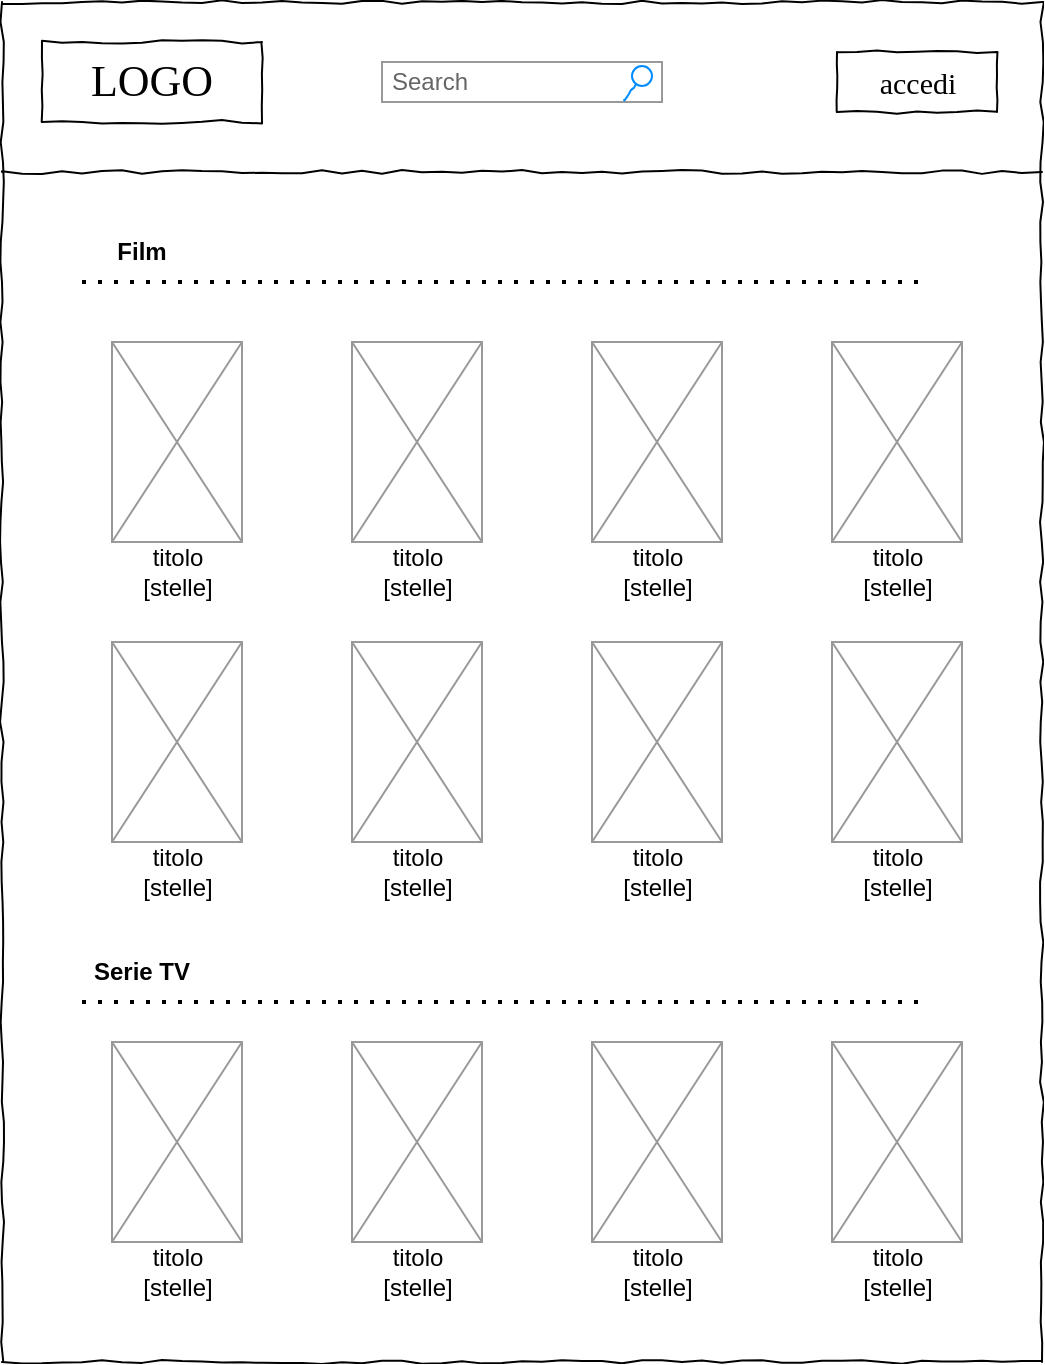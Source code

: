 <mxfile version="15.9.1" type="device"><diagram id="OHMRywyq3vNluajFDiiJ" name="Page-1"><mxGraphModel dx="1221" dy="664" grid="1" gridSize="10" guides="1" tooltips="1" connect="1" arrows="1" fold="1" page="1" pageScale="1" pageWidth="1100" pageHeight="1700" math="0" shadow="0"><root><mxCell id="0"/><mxCell id="1" parent="0"/><mxCell id="zHqFKYWHHjKEQKmOWPsk-27" value="" style="whiteSpace=wrap;html=1;rounded=0;shadow=0;labelBackgroundColor=none;strokeColor=#000000;strokeWidth=1;fillColor=none;fontFamily=Verdana;fontSize=12;fontColor=#000000;align=center;comic=1;" vertex="1" parent="1"><mxGeometry x="290" y="80" width="520" height="680" as="geometry"/></mxCell><mxCell id="zHqFKYWHHjKEQKmOWPsk-92" value="&lt;h4&gt;Serie TV&lt;/h4&gt;" style="text;html=1;strokeColor=none;fillColor=none;align=center;verticalAlign=middle;whiteSpace=wrap;rounded=0;" vertex="1" parent="1"><mxGeometry x="330" y="550" width="60" height="30" as="geometry"/></mxCell><mxCell id="zHqFKYWHHjKEQKmOWPsk-93" value="" style="endArrow=none;dashed=1;html=1;dashPattern=1 3;strokeWidth=2;rounded=0;" edge="1" parent="1"><mxGeometry width="50" height="50" relative="1" as="geometry"><mxPoint x="330" y="580" as="sourcePoint"/><mxPoint x="750" y="580" as="targetPoint"/></mxGeometry></mxCell><mxCell id="zHqFKYWHHjKEQKmOWPsk-94" value="&lt;div&gt;titolo&lt;/div&gt;&lt;div&gt;[stelle]&lt;br&gt;&lt;/div&gt;" style="text;html=1;strokeColor=none;fillColor=none;align=center;verticalAlign=middle;whiteSpace=wrap;rounded=0;" vertex="1" parent="1"><mxGeometry x="347.5" y="500" width="60" height="30" as="geometry"/></mxCell><mxCell id="zHqFKYWHHjKEQKmOWPsk-95" value="&lt;div&gt;titolo&lt;/div&gt;[stelle]" style="text;html=1;strokeColor=none;fillColor=none;align=center;verticalAlign=middle;whiteSpace=wrap;rounded=0;" vertex="1" parent="1"><mxGeometry x="467.5" y="500" width="60" height="30" as="geometry"/></mxCell><mxCell id="zHqFKYWHHjKEQKmOWPsk-96" value="&lt;div&gt;titolo&lt;/div&gt;[stelle]" style="text;html=1;strokeColor=none;fillColor=none;align=center;verticalAlign=middle;whiteSpace=wrap;rounded=0;" vertex="1" parent="1"><mxGeometry x="587.5" y="500" width="60" height="30" as="geometry"/></mxCell><mxCell id="zHqFKYWHHjKEQKmOWPsk-97" value="&lt;div&gt;titolo&lt;/div&gt;&lt;div&gt;[stelle]&lt;br&gt;&lt;/div&gt;" style="text;html=1;strokeColor=none;fillColor=none;align=center;verticalAlign=middle;whiteSpace=wrap;rounded=0;" vertex="1" parent="1"><mxGeometry x="347.5" y="700" width="60" height="30" as="geometry"/></mxCell><mxCell id="zHqFKYWHHjKEQKmOWPsk-98" value="&lt;div&gt;titolo&lt;/div&gt;[stelle]" style="text;html=1;strokeColor=none;fillColor=none;align=center;verticalAlign=middle;whiteSpace=wrap;rounded=0;" vertex="1" parent="1"><mxGeometry x="467.5" y="700" width="60" height="30" as="geometry"/></mxCell><mxCell id="zHqFKYWHHjKEQKmOWPsk-99" value="&lt;div&gt;titolo&lt;/div&gt;[stelle]" style="text;html=1;strokeColor=none;fillColor=none;align=center;verticalAlign=middle;whiteSpace=wrap;rounded=0;" vertex="1" parent="1"><mxGeometry x="587.5" y="700" width="60" height="30" as="geometry"/></mxCell><mxCell id="zHqFKYWHHjKEQKmOWPsk-100" value="&lt;div&gt;titolo&lt;/div&gt;[stelle]" style="text;html=1;strokeColor=none;fillColor=none;align=center;verticalAlign=middle;whiteSpace=wrap;rounded=0;" vertex="1" parent="1"><mxGeometry x="707.5" y="700" width="60" height="30" as="geometry"/></mxCell><mxCell id="zHqFKYWHHjKEQKmOWPsk-101" value="" style="verticalLabelPosition=bottom;shadow=0;dashed=0;align=center;html=1;verticalAlign=top;strokeWidth=1;shape=mxgraph.mockup.graphics.simpleIcon;strokeColor=#999999;fontSize=20;" vertex="1" parent="1"><mxGeometry x="345" y="600" width="65" height="100" as="geometry"/></mxCell><mxCell id="zHqFKYWHHjKEQKmOWPsk-102" value="" style="verticalLabelPosition=bottom;shadow=0;dashed=0;align=center;html=1;verticalAlign=top;strokeWidth=1;shape=mxgraph.mockup.graphics.simpleIcon;strokeColor=#999999;fontSize=20;" vertex="1" parent="1"><mxGeometry x="705" y="600" width="65" height="100" as="geometry"/></mxCell><mxCell id="zHqFKYWHHjKEQKmOWPsk-103" value="" style="verticalLabelPosition=bottom;shadow=0;dashed=0;align=center;html=1;verticalAlign=top;strokeWidth=1;shape=mxgraph.mockup.graphics.simpleIcon;strokeColor=#999999;fontSize=20;" vertex="1" parent="1"><mxGeometry x="585" y="600" width="65" height="100" as="geometry"/></mxCell><mxCell id="zHqFKYWHHjKEQKmOWPsk-104" value="" style="verticalLabelPosition=bottom;shadow=0;dashed=0;align=center;html=1;verticalAlign=top;strokeWidth=1;shape=mxgraph.mockup.graphics.simpleIcon;strokeColor=#999999;fontSize=20;" vertex="1" parent="1"><mxGeometry x="465" y="600" width="65" height="100" as="geometry"/></mxCell><mxCell id="zHqFKYWHHjKEQKmOWPsk-108" value="" style="endArrow=none;dashed=1;html=1;dashPattern=1 3;strokeWidth=2;rounded=0;" edge="1" parent="1"><mxGeometry width="50" height="50" relative="1" as="geometry"><mxPoint x="330" y="220" as="sourcePoint"/><mxPoint x="750" y="220" as="targetPoint"/></mxGeometry></mxCell><mxCell id="zHqFKYWHHjKEQKmOWPsk-109" value="&lt;h4&gt;Film&lt;/h4&gt;" style="text;html=1;strokeColor=none;fillColor=none;align=center;verticalAlign=middle;whiteSpace=wrap;rounded=0;" vertex="1" parent="1"><mxGeometry x="330" y="190" width="60" height="30" as="geometry"/></mxCell><mxCell id="zHqFKYWHHjKEQKmOWPsk-110" value="" style="verticalLabelPosition=bottom;shadow=0;dashed=0;align=center;html=1;verticalAlign=top;strokeWidth=1;shape=mxgraph.mockup.graphics.simpleIcon;strokeColor=#999999;fontSize=20;" vertex="1" parent="1"><mxGeometry x="345" y="250" width="65" height="100" as="geometry"/></mxCell><mxCell id="zHqFKYWHHjKEQKmOWPsk-111" value="" style="verticalLabelPosition=bottom;shadow=0;dashed=0;align=center;html=1;verticalAlign=top;strokeWidth=1;shape=mxgraph.mockup.graphics.simpleIcon;strokeColor=#999999;fontSize=20;" vertex="1" parent="1"><mxGeometry x="465" y="250" width="65" height="100" as="geometry"/></mxCell><mxCell id="zHqFKYWHHjKEQKmOWPsk-112" value="" style="verticalLabelPosition=bottom;shadow=0;dashed=0;align=center;html=1;verticalAlign=top;strokeWidth=1;shape=mxgraph.mockup.graphics.simpleIcon;strokeColor=#999999;fontSize=20;" vertex="1" parent="1"><mxGeometry x="585" y="250" width="65" height="100" as="geometry"/></mxCell><mxCell id="zHqFKYWHHjKEQKmOWPsk-113" value="" style="verticalLabelPosition=bottom;shadow=0;dashed=0;align=center;html=1;verticalAlign=top;strokeWidth=1;shape=mxgraph.mockup.graphics.simpleIcon;strokeColor=#999999;fontSize=20;" vertex="1" parent="1"><mxGeometry x="705" y="250" width="65" height="100" as="geometry"/></mxCell><mxCell id="zHqFKYWHHjKEQKmOWPsk-114" value="&lt;div&gt;titolo&lt;/div&gt;[stelle]" style="text;html=1;strokeColor=none;fillColor=none;align=center;verticalAlign=middle;whiteSpace=wrap;rounded=0;" vertex="1" parent="1"><mxGeometry x="707.5" y="350" width="60" height="30" as="geometry"/></mxCell><mxCell id="zHqFKYWHHjKEQKmOWPsk-115" value="&lt;div&gt;titolo&lt;/div&gt;[stelle]" style="text;html=1;strokeColor=none;fillColor=none;align=center;verticalAlign=middle;whiteSpace=wrap;rounded=0;" vertex="1" parent="1"><mxGeometry x="587.5" y="350" width="60" height="30" as="geometry"/></mxCell><mxCell id="zHqFKYWHHjKEQKmOWPsk-116" value="&lt;div&gt;titolo&lt;/div&gt;[stelle]" style="text;html=1;strokeColor=none;fillColor=none;align=center;verticalAlign=middle;whiteSpace=wrap;rounded=0;" vertex="1" parent="1"><mxGeometry x="467.5" y="350" width="60" height="30" as="geometry"/></mxCell><mxCell id="zHqFKYWHHjKEQKmOWPsk-117" value="&lt;div&gt;titolo&lt;/div&gt;&lt;div&gt;[stelle]&lt;br&gt;&lt;/div&gt;" style="text;html=1;strokeColor=none;fillColor=none;align=center;verticalAlign=middle;whiteSpace=wrap;rounded=0;" vertex="1" parent="1"><mxGeometry x="347.5" y="350" width="60" height="30" as="geometry"/></mxCell><mxCell id="zHqFKYWHHjKEQKmOWPsk-118" value="" style="verticalLabelPosition=bottom;shadow=0;dashed=0;align=center;html=1;verticalAlign=top;strokeWidth=1;shape=mxgraph.mockup.graphics.simpleIcon;strokeColor=#999999;fontSize=20;" vertex="1" parent="1"><mxGeometry x="345" y="400" width="65" height="100" as="geometry"/></mxCell><mxCell id="zHqFKYWHHjKEQKmOWPsk-119" value="" style="verticalLabelPosition=bottom;shadow=0;dashed=0;align=center;html=1;verticalAlign=top;strokeWidth=1;shape=mxgraph.mockup.graphics.simpleIcon;strokeColor=#999999;fontSize=20;" vertex="1" parent="1"><mxGeometry x="465" y="400" width="65" height="100" as="geometry"/></mxCell><mxCell id="zHqFKYWHHjKEQKmOWPsk-120" value="" style="verticalLabelPosition=bottom;shadow=0;dashed=0;align=center;html=1;verticalAlign=top;strokeWidth=1;shape=mxgraph.mockup.graphics.simpleIcon;strokeColor=#999999;fontSize=20;" vertex="1" parent="1"><mxGeometry x="585" y="400" width="65" height="100" as="geometry"/></mxCell><mxCell id="zHqFKYWHHjKEQKmOWPsk-121" value="" style="verticalLabelPosition=bottom;shadow=0;dashed=0;align=center;html=1;verticalAlign=top;strokeWidth=1;shape=mxgraph.mockup.graphics.simpleIcon;strokeColor=#999999;fontSize=20;" vertex="1" parent="1"><mxGeometry x="705" y="400" width="65" height="100" as="geometry"/></mxCell><mxCell id="zHqFKYWHHjKEQKmOWPsk-122" value="&lt;div&gt;titolo&lt;/div&gt;[stelle]" style="text;html=1;strokeColor=none;fillColor=none;align=center;verticalAlign=middle;whiteSpace=wrap;rounded=0;" vertex="1" parent="1"><mxGeometry x="707.5" y="500" width="60" height="30" as="geometry"/></mxCell><mxCell id="zHqFKYWHHjKEQKmOWPsk-123" value="" style="line;strokeWidth=1;html=1;rounded=0;shadow=0;labelBackgroundColor=none;fillColor=none;fontFamily=Verdana;fontSize=14;fontColor=#000000;align=center;comic=1;" vertex="1" parent="1"><mxGeometry x="290" y="160" width="520" height="10" as="geometry"/></mxCell><mxCell id="zHqFKYWHHjKEQKmOWPsk-125" value="&lt;font style=&quot;font-size: 15px;&quot;&gt;accedi&lt;/font&gt;" style="whiteSpace=wrap;html=1;rounded=0;shadow=0;labelBackgroundColor=none;strokeWidth=1;fontFamily=Verdana;fontSize=15;align=center;comic=1;verticalAlign=middle;horizontal=1;" vertex="1" parent="1"><mxGeometry x="707.5" y="105" width="80" height="30" as="geometry"/></mxCell><mxCell id="zHqFKYWHHjKEQKmOWPsk-126" value="&lt;font style=&quot;font-size: 22px;&quot;&gt;LOGO&lt;/font&gt;" style="whiteSpace=wrap;html=1;rounded=0;shadow=0;labelBackgroundColor=none;strokeWidth=1;fontFamily=Verdana;fontSize=22;align=center;comic=1;" vertex="1" parent="1"><mxGeometry x="310" y="100" width="110" height="40" as="geometry"/></mxCell><mxCell id="zHqFKYWHHjKEQKmOWPsk-127" value="Search" style="strokeWidth=1;shadow=0;dashed=0;align=center;html=1;shape=mxgraph.mockup.forms.searchBox;strokeColor=#999999;mainText=;strokeColor2=#008cff;fontColor=#666666;fontSize=12;align=left;spacingLeft=3;rounded=0;labelBackgroundColor=none;comic=1;" vertex="1" parent="1"><mxGeometry x="480" y="110" width="140" height="20" as="geometry"/></mxCell></root></mxGraphModel></diagram></mxfile>